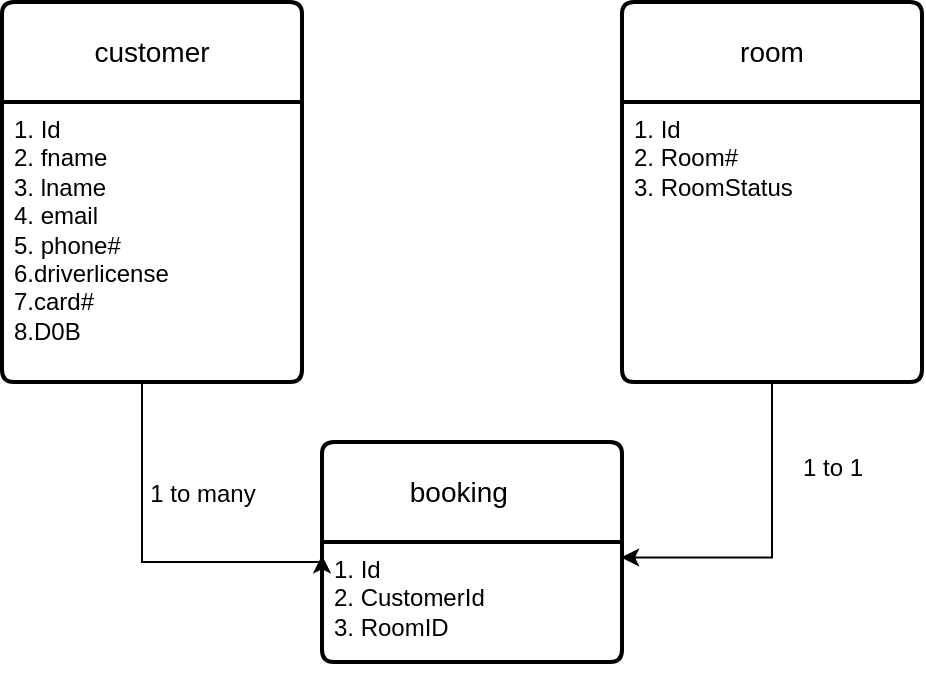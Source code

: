 <mxfile version="24.4.4" type="device">
  <diagram name="Page-1" id="Uz2S7hzVUAIqJfq5tGnX">
    <mxGraphModel dx="1050" dy="572" grid="1" gridSize="10" guides="1" tooltips="1" connect="1" arrows="1" fold="1" page="1" pageScale="1" pageWidth="850" pageHeight="1100" math="0" shadow="0">
      <root>
        <mxCell id="0" />
        <mxCell id="1" parent="0" />
        <mxCell id="BLdxmbcuhEb9yxZTkbdn-1" value="customer" style="swimlane;childLayout=stackLayout;horizontal=1;startSize=50;horizontalStack=0;rounded=1;fontSize=14;fontStyle=0;strokeWidth=2;resizeParent=0;resizeLast=1;shadow=0;dashed=0;align=center;arcSize=4;whiteSpace=wrap;html=1;" parent="1" vertex="1">
          <mxGeometry x="130" y="90" width="150" height="190" as="geometry">
            <mxRectangle x="130" y="90" width="100" height="50" as="alternateBounds" />
          </mxGeometry>
        </mxCell>
        <mxCell id="BLdxmbcuhEb9yxZTkbdn-2" value="1. Id&lt;div&gt;2. fname&lt;/div&gt;&lt;div&gt;3. lname&lt;/div&gt;&lt;div&gt;4. email&lt;/div&gt;&lt;div&gt;5. phone#&lt;/div&gt;&lt;div&gt;6.driverlicense&lt;/div&gt;&lt;div&gt;7.card#&lt;/div&gt;&lt;div&gt;8.D0B&lt;/div&gt;" style="align=left;strokeColor=none;fillColor=none;spacingLeft=4;fontSize=12;verticalAlign=top;resizable=0;rotatable=0;part=1;html=1;" parent="BLdxmbcuhEb9yxZTkbdn-1" vertex="1">
          <mxGeometry y="50" width="150" height="140" as="geometry" />
        </mxCell>
        <mxCell id="BLdxmbcuhEb9yxZTkbdn-4" value="room" style="swimlane;childLayout=stackLayout;horizontal=1;startSize=50;horizontalStack=0;rounded=1;fontSize=14;fontStyle=0;strokeWidth=2;resizeParent=0;resizeLast=1;shadow=0;dashed=0;align=center;arcSize=4;whiteSpace=wrap;html=1;" parent="1" vertex="1">
          <mxGeometry x="440" y="90" width="150" height="190" as="geometry" />
        </mxCell>
        <mxCell id="BLdxmbcuhEb9yxZTkbdn-5" value="1. Id&lt;div&gt;2. Room#&lt;/div&gt;&lt;div&gt;3. RoomStatus&lt;/div&gt;" style="align=left;strokeColor=none;fillColor=none;spacingLeft=4;fontSize=12;verticalAlign=top;resizable=0;rotatable=0;part=1;html=1;" parent="BLdxmbcuhEb9yxZTkbdn-4" vertex="1">
          <mxGeometry y="50" width="150" height="140" as="geometry" />
        </mxCell>
        <mxCell id="BLdxmbcuhEb9yxZTkbdn-13" style="edgeStyle=orthogonalEdgeStyle;rounded=0;orthogonalLoop=1;jettySize=auto;html=1;exitX=0.5;exitY=1;exitDx=0;exitDy=0;" parent="BLdxmbcuhEb9yxZTkbdn-4" source="BLdxmbcuhEb9yxZTkbdn-5" target="BLdxmbcuhEb9yxZTkbdn-5" edge="1">
          <mxGeometry relative="1" as="geometry" />
        </mxCell>
        <mxCell id="BLdxmbcuhEb9yxZTkbdn-7" value="booking&lt;span style=&quot;white-space: pre;&quot;&gt;&#x9;&lt;/span&gt;" style="swimlane;childLayout=stackLayout;horizontal=1;startSize=50;horizontalStack=0;rounded=1;fontSize=14;fontStyle=0;strokeWidth=2;resizeParent=0;resizeLast=1;shadow=0;dashed=0;align=center;arcSize=4;whiteSpace=wrap;html=1;" parent="1" vertex="1">
          <mxGeometry x="290" y="310" width="150" height="110" as="geometry" />
        </mxCell>
        <mxCell id="BLdxmbcuhEb9yxZTkbdn-8" value="1. Id&lt;div&gt;2. CustomerId&lt;/div&gt;&lt;div&gt;3. RoomID&lt;/div&gt;&lt;div&gt;&lt;br&gt;&lt;/div&gt;" style="align=left;strokeColor=none;fillColor=none;spacingLeft=4;fontSize=12;verticalAlign=top;resizable=0;rotatable=0;part=1;html=1;" parent="BLdxmbcuhEb9yxZTkbdn-7" vertex="1">
          <mxGeometry y="50" width="150" height="60" as="geometry" />
        </mxCell>
        <mxCell id="BLdxmbcuhEb9yxZTkbdn-14" style="edgeStyle=orthogonalEdgeStyle;rounded=0;orthogonalLoop=1;jettySize=auto;html=1;entryX=0;entryY=0.111;entryDx=0;entryDy=0;entryPerimeter=0;" parent="1" source="BLdxmbcuhEb9yxZTkbdn-2" target="BLdxmbcuhEb9yxZTkbdn-8" edge="1">
          <mxGeometry relative="1" as="geometry">
            <Array as="points">
              <mxPoint x="200" y="370" />
            </Array>
          </mxGeometry>
        </mxCell>
        <mxCell id="BLdxmbcuhEb9yxZTkbdn-16" style="edgeStyle=orthogonalEdgeStyle;rounded=0;orthogonalLoop=1;jettySize=auto;html=1;entryX=0.997;entryY=0.129;entryDx=0;entryDy=0;entryPerimeter=0;" parent="1" source="BLdxmbcuhEb9yxZTkbdn-5" target="BLdxmbcuhEb9yxZTkbdn-8" edge="1">
          <mxGeometry relative="1" as="geometry" />
        </mxCell>
        <mxCell id="BLdxmbcuhEb9yxZTkbdn-17" value="1 to many&lt;div&gt;&lt;br&gt;&lt;/div&gt;" style="text;html=1;align=center;verticalAlign=middle;resizable=0;points=[];autosize=1;strokeColor=none;fillColor=none;" parent="1" vertex="1">
          <mxGeometry x="190" y="323" width="80" height="40" as="geometry" />
        </mxCell>
        <mxCell id="BLdxmbcuhEb9yxZTkbdn-18" value="1 to 1&lt;div&gt;&lt;br&gt;&lt;/div&gt;" style="text;html=1;align=center;verticalAlign=middle;resizable=0;points=[];autosize=1;strokeColor=none;fillColor=none;" parent="1" vertex="1">
          <mxGeometry x="520" y="310" width="50" height="40" as="geometry" />
        </mxCell>
      </root>
    </mxGraphModel>
  </diagram>
</mxfile>
